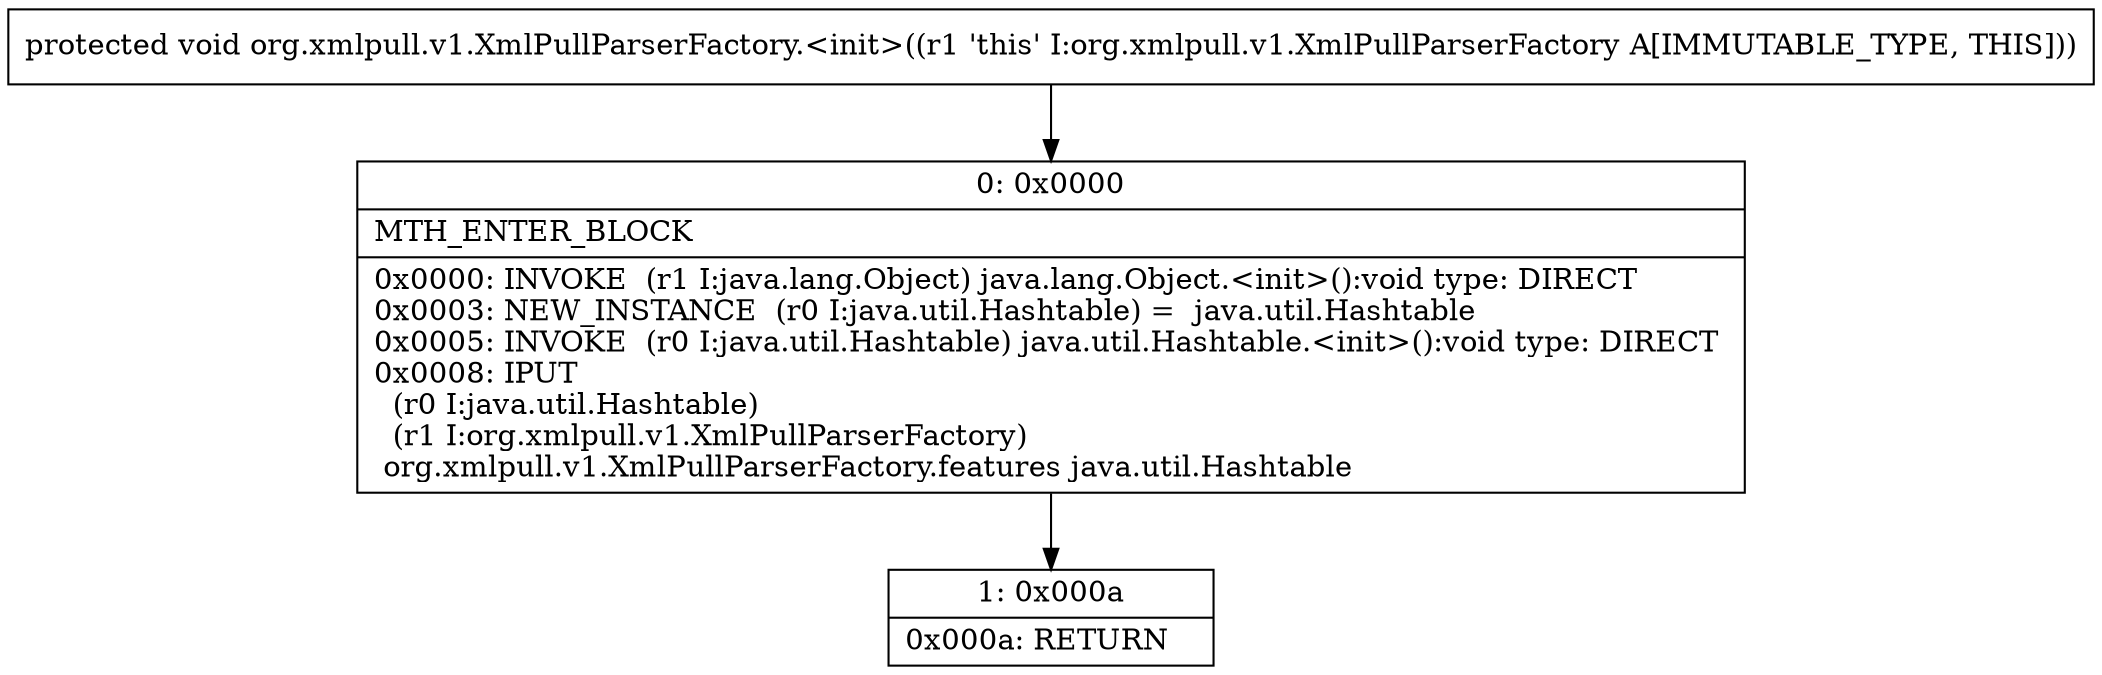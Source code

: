 digraph "CFG fororg.xmlpull.v1.XmlPullParserFactory.\<init\>()V" {
Node_0 [shape=record,label="{0\:\ 0x0000|MTH_ENTER_BLOCK\l|0x0000: INVOKE  (r1 I:java.lang.Object) java.lang.Object.\<init\>():void type: DIRECT \l0x0003: NEW_INSTANCE  (r0 I:java.util.Hashtable) =  java.util.Hashtable \l0x0005: INVOKE  (r0 I:java.util.Hashtable) java.util.Hashtable.\<init\>():void type: DIRECT \l0x0008: IPUT  \l  (r0 I:java.util.Hashtable)\l  (r1 I:org.xmlpull.v1.XmlPullParserFactory)\l org.xmlpull.v1.XmlPullParserFactory.features java.util.Hashtable \l}"];
Node_1 [shape=record,label="{1\:\ 0x000a|0x000a: RETURN   \l}"];
MethodNode[shape=record,label="{protected void org.xmlpull.v1.XmlPullParserFactory.\<init\>((r1 'this' I:org.xmlpull.v1.XmlPullParserFactory A[IMMUTABLE_TYPE, THIS])) }"];
MethodNode -> Node_0;
Node_0 -> Node_1;
}

